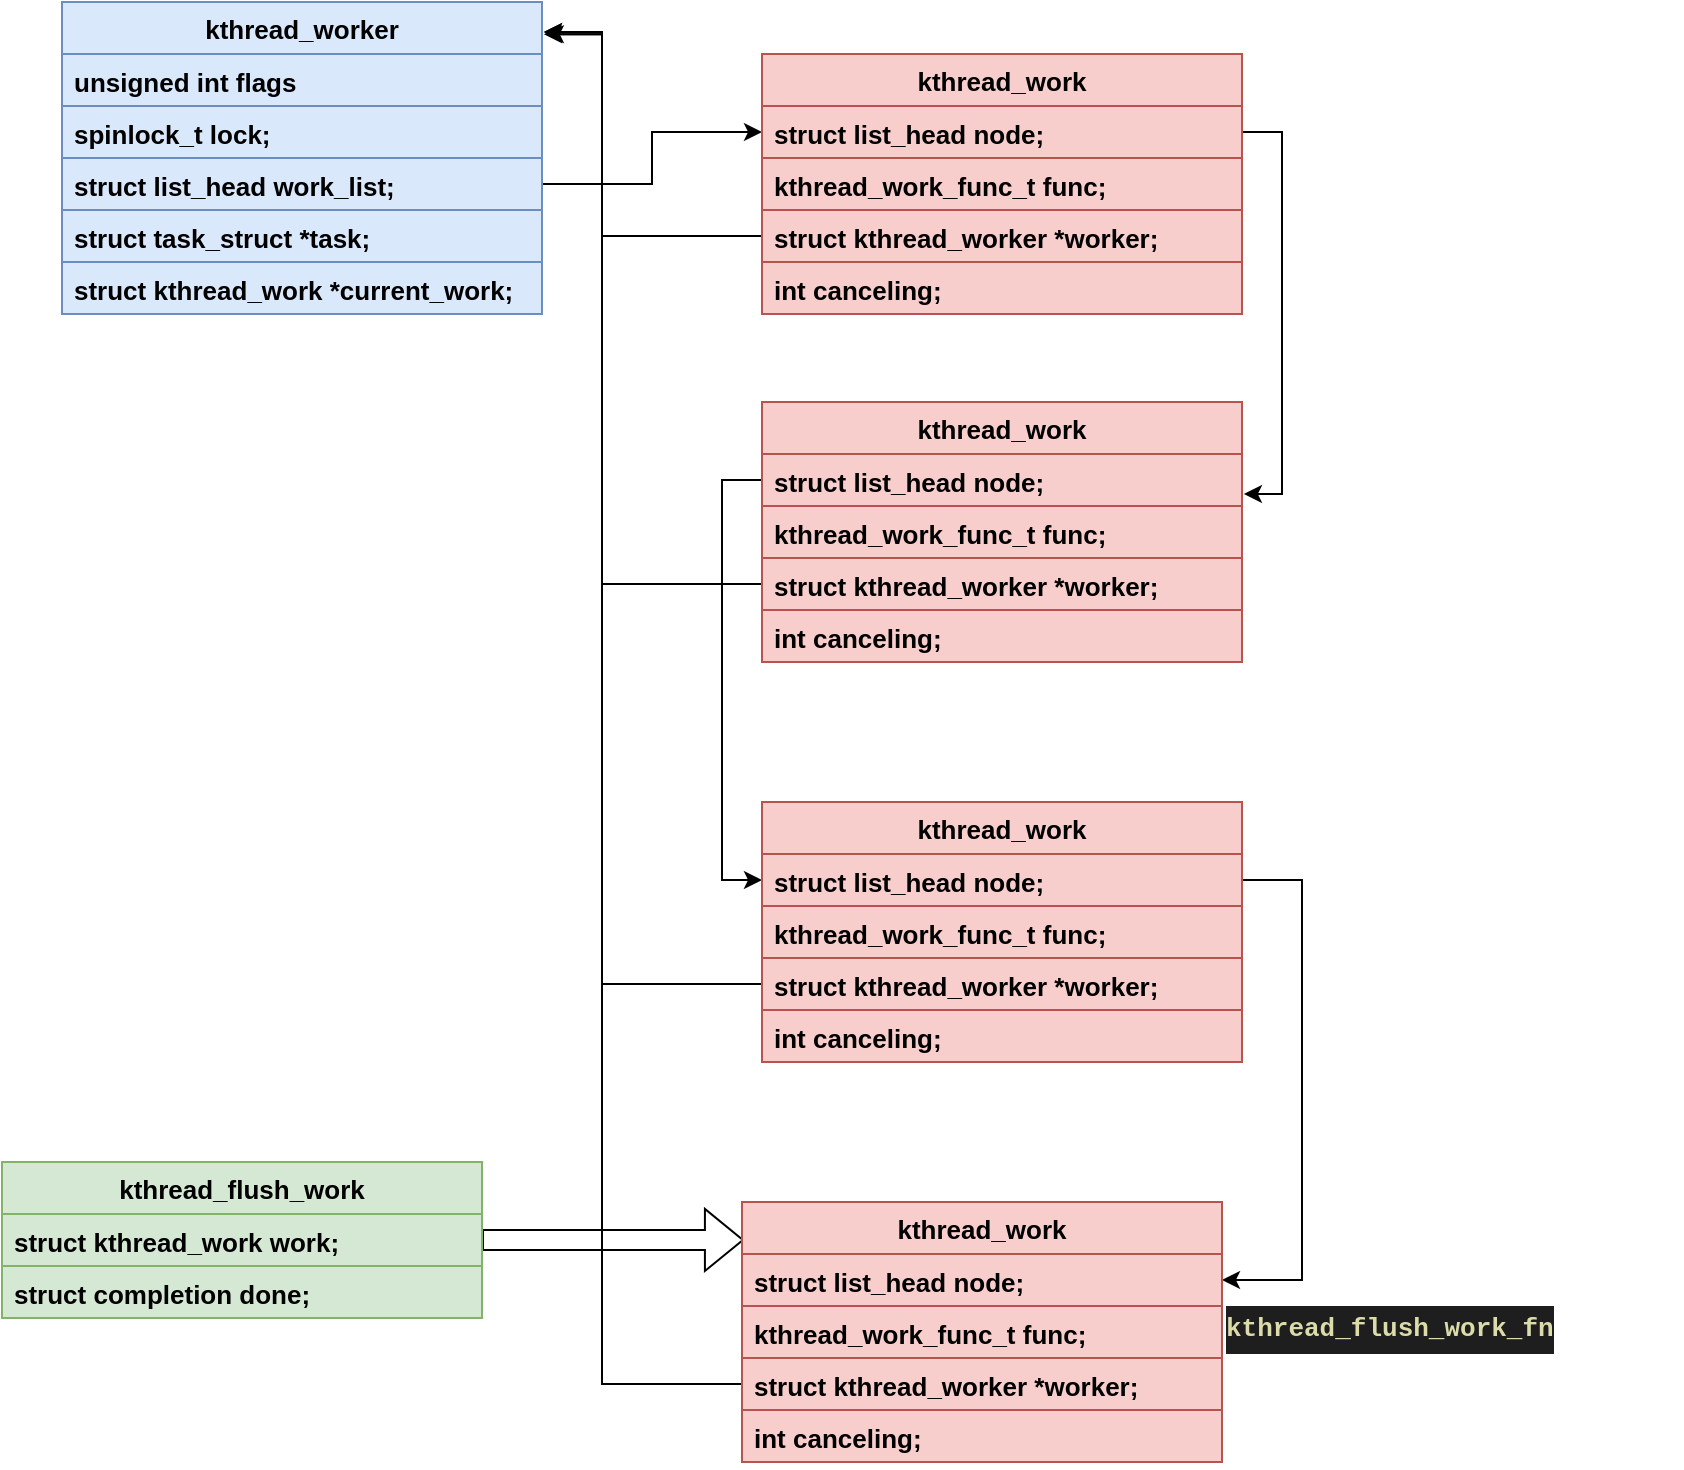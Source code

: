 <mxfile version="13.2.4" type="device"><diagram id="aaPSuhskbH6O6yr1fjew" name="第 1 页"><mxGraphModel dx="1215" dy="783" grid="1" gridSize="10" guides="1" tooltips="1" connect="1" arrows="1" fold="1" page="1" pageScale="1" pageWidth="2339" pageHeight="3300" math="0" shadow="0"><root><mxCell id="0"/><mxCell id="1" parent="0"/><mxCell id="u03FASq9qHrSOMCyQ5qB-24" style="edgeStyle=orthogonalEdgeStyle;rounded=0;orthogonalLoop=1;jettySize=auto;html=1;entryX=0;entryY=0.5;entryDx=0;entryDy=0;fontStyle=1;fontSize=13;" edge="1" parent="1" source="u03FASq9qHrSOMCyQ5qB-10" target="u03FASq9qHrSOMCyQ5qB-14"><mxGeometry relative="1" as="geometry"/></mxCell><mxCell id="u03FASq9qHrSOMCyQ5qB-31" style="edgeStyle=orthogonalEdgeStyle;rounded=0;orthogonalLoop=1;jettySize=auto;html=1;entryX=1.004;entryY=0.769;entryDx=0;entryDy=0;entryPerimeter=0;fontStyle=1;fontSize=13;" edge="1" parent="1" source="u03FASq9qHrSOMCyQ5qB-14" target="u03FASq9qHrSOMCyQ5qB-20"><mxGeometry relative="1" as="geometry"><Array as="points"><mxPoint x="1030" y="245"/><mxPoint x="1030" y="426"/></Array></mxGeometry></mxCell><mxCell id="u03FASq9qHrSOMCyQ5qB-32" style="edgeStyle=orthogonalEdgeStyle;rounded=0;orthogonalLoop=1;jettySize=auto;html=1;entryX=0;entryY=0.5;entryDx=0;entryDy=0;fontStyle=1;fontSize=13;" edge="1" parent="1" source="u03FASq9qHrSOMCyQ5qB-20" target="u03FASq9qHrSOMCyQ5qB-27"><mxGeometry relative="1" as="geometry"/></mxCell><mxCell id="u03FASq9qHrSOMCyQ5qB-46" style="edgeStyle=orthogonalEdgeStyle;rounded=0;orthogonalLoop=1;jettySize=auto;html=1;entryX=1;entryY=0.5;entryDx=0;entryDy=0;fontStyle=1;fontSize=13;" edge="1" parent="1" source="u03FASq9qHrSOMCyQ5qB-27" target="u03FASq9qHrSOMCyQ5qB-41"><mxGeometry relative="1" as="geometry"><Array as="points"><mxPoint x="1040" y="619"/><mxPoint x="1040" y="819"/></Array></mxGeometry></mxCell><mxCell id="u03FASq9qHrSOMCyQ5qB-47" style="edgeStyle=orthogonalEdgeStyle;rounded=0;orthogonalLoop=1;jettySize=auto;html=1;entryX=0.004;entryY=0.146;entryDx=0;entryDy=0;entryPerimeter=0;shape=flexArrow;fontStyle=1;fontSize=13;" edge="1" parent="1" source="u03FASq9qHrSOMCyQ5qB-34" target="u03FASq9qHrSOMCyQ5qB-40"><mxGeometry relative="1" as="geometry"/></mxCell><mxCell id="u03FASq9qHrSOMCyQ5qB-48" value="&lt;div style=&quot;color: rgb(212, 212, 212); background-color: rgb(30, 30, 30); font-family: consolas, &amp;quot;courier new&amp;quot;, monospace; font-size: 13px; line-height: 24px;&quot;&gt;&lt;div style=&quot;font-size: 13px;&quot;&gt;&lt;span style=&quot;color: rgb(220, 220, 170); font-size: 13px;&quot;&gt;kthread_flush_work_fn&lt;/span&gt;&lt;/div&gt;&lt;/div&gt;" style="text;whiteSpace=wrap;html=1;fontStyle=1;fontSize=13;" vertex="1" parent="1"><mxGeometry x="1000" y="825" width="230" height="40" as="geometry"/></mxCell><mxCell id="u03FASq9qHrSOMCyQ5qB-49" style="edgeStyle=orthogonalEdgeStyle;rounded=0;orthogonalLoop=1;jettySize=auto;html=1;entryX=1.008;entryY=0.103;entryDx=0;entryDy=0;entryPerimeter=0;fontSize=13;" edge="1" parent="1" source="u03FASq9qHrSOMCyQ5qB-16" target="u03FASq9qHrSOMCyQ5qB-7"><mxGeometry relative="1" as="geometry"><Array as="points"><mxPoint x="690" y="297"/><mxPoint x="690" y="196"/></Array></mxGeometry></mxCell><mxCell id="u03FASq9qHrSOMCyQ5qB-50" style="edgeStyle=orthogonalEdgeStyle;rounded=0;orthogonalLoop=1;jettySize=auto;html=1;entryX=1.004;entryY=0.096;entryDx=0;entryDy=0;entryPerimeter=0;fontSize=13;" edge="1" parent="1" source="u03FASq9qHrSOMCyQ5qB-22" target="u03FASq9qHrSOMCyQ5qB-7"><mxGeometry relative="1" as="geometry"><Array as="points"><mxPoint x="690" y="471"/><mxPoint x="690" y="195"/></Array></mxGeometry></mxCell><mxCell id="u03FASq9qHrSOMCyQ5qB-51" style="edgeStyle=orthogonalEdgeStyle;rounded=0;orthogonalLoop=1;jettySize=auto;html=1;entryX=1.004;entryY=0.103;entryDx=0;entryDy=0;entryPerimeter=0;fontSize=13;" edge="1" parent="1" source="u03FASq9qHrSOMCyQ5qB-29" target="u03FASq9qHrSOMCyQ5qB-7"><mxGeometry relative="1" as="geometry"><Array as="points"><mxPoint x="690" y="671"/><mxPoint x="690" y="196"/></Array></mxGeometry></mxCell><mxCell id="u03FASq9qHrSOMCyQ5qB-52" style="edgeStyle=orthogonalEdgeStyle;rounded=0;orthogonalLoop=1;jettySize=auto;html=1;entryX=1.004;entryY=0.096;entryDx=0;entryDy=0;entryPerimeter=0;fontSize=13;" edge="1" parent="1" source="u03FASq9qHrSOMCyQ5qB-43" target="u03FASq9qHrSOMCyQ5qB-7"><mxGeometry relative="1" as="geometry"><Array as="points"><mxPoint x="690" y="871"/><mxPoint x="690" y="195"/></Array></mxGeometry></mxCell><mxCell id="u03FASq9qHrSOMCyQ5qB-7" value="kthread_worker" style="swimlane;fontStyle=1;childLayout=stackLayout;horizontal=1;startSize=26;fillColor=#dae8fc;horizontalStack=0;resizeParent=1;resizeParentMax=0;resizeLast=0;collapsible=1;marginBottom=0;fontSize=13;strokeColor=#6c8ebf;" vertex="1" parent="1"><mxGeometry x="420" y="180" width="240" height="156" as="geometry"/></mxCell><mxCell id="u03FASq9qHrSOMCyQ5qB-8" value="unsigned int&#9;&#9;flags" style="text;strokeColor=#6c8ebf;fillColor=#dae8fc;align=left;verticalAlign=top;spacingLeft=4;spacingRight=4;overflow=hidden;rotatable=0;points=[[0,0.5],[1,0.5]];portConstraint=eastwest;fontStyle=1;fontSize=13;" vertex="1" parent="u03FASq9qHrSOMCyQ5qB-7"><mxGeometry y="26" width="240" height="26" as="geometry"/></mxCell><mxCell id="u03FASq9qHrSOMCyQ5qB-9" value="spinlock_t&#9;&#9;lock;" style="text;strokeColor=#6c8ebf;fillColor=#dae8fc;align=left;verticalAlign=top;spacingLeft=4;spacingRight=4;overflow=hidden;rotatable=0;points=[[0,0.5],[1,0.5]];portConstraint=eastwest;fontStyle=1;fontSize=13;" vertex="1" parent="u03FASq9qHrSOMCyQ5qB-7"><mxGeometry y="52" width="240" height="26" as="geometry"/></mxCell><mxCell id="u03FASq9qHrSOMCyQ5qB-10" value="struct list_head&#9;work_list;" style="text;strokeColor=#6c8ebf;fillColor=#dae8fc;align=left;verticalAlign=top;spacingLeft=4;spacingRight=4;overflow=hidden;rotatable=0;points=[[0,0.5],[1,0.5]];portConstraint=eastwest;fontStyle=1;fontSize=13;" vertex="1" parent="u03FASq9qHrSOMCyQ5qB-7"><mxGeometry y="78" width="240" height="26" as="geometry"/></mxCell><mxCell id="u03FASq9qHrSOMCyQ5qB-11" value="struct task_struct&#9;*task;" style="text;strokeColor=#6c8ebf;fillColor=#dae8fc;align=left;verticalAlign=top;spacingLeft=4;spacingRight=4;overflow=hidden;rotatable=0;points=[[0,0.5],[1,0.5]];portConstraint=eastwest;fontStyle=1;fontSize=13;" vertex="1" parent="u03FASq9qHrSOMCyQ5qB-7"><mxGeometry y="104" width="240" height="26" as="geometry"/></mxCell><mxCell id="u03FASq9qHrSOMCyQ5qB-12" value="struct kthread_work&#9;*current_work;" style="text;strokeColor=#6c8ebf;fillColor=#dae8fc;align=left;verticalAlign=top;spacingLeft=4;spacingRight=4;overflow=hidden;rotatable=0;points=[[0,0.5],[1,0.5]];portConstraint=eastwest;fontStyle=1;fontSize=13;" vertex="1" parent="u03FASq9qHrSOMCyQ5qB-7"><mxGeometry y="130" width="240" height="26" as="geometry"/></mxCell><mxCell id="u03FASq9qHrSOMCyQ5qB-13" value="kthread_work" style="swimlane;fontStyle=1;childLayout=stackLayout;horizontal=1;startSize=26;fillColor=#f8cecc;horizontalStack=0;resizeParent=1;resizeParentMax=0;resizeLast=0;collapsible=1;marginBottom=0;fontSize=13;strokeColor=#b85450;" vertex="1" parent="1"><mxGeometry x="770" y="206" width="240" height="130" as="geometry"/></mxCell><mxCell id="u03FASq9qHrSOMCyQ5qB-14" value="struct list_head&#9;node;" style="text;strokeColor=#b85450;fillColor=#f8cecc;align=left;verticalAlign=top;spacingLeft=4;spacingRight=4;overflow=hidden;rotatable=0;points=[[0,0.5],[1,0.5]];portConstraint=eastwest;fontStyle=1;fontSize=13;" vertex="1" parent="u03FASq9qHrSOMCyQ5qB-13"><mxGeometry y="26" width="240" height="26" as="geometry"/></mxCell><mxCell id="u03FASq9qHrSOMCyQ5qB-15" value="kthread_work_func_t&#9;func;" style="text;strokeColor=#b85450;fillColor=#f8cecc;align=left;verticalAlign=top;spacingLeft=4;spacingRight=4;overflow=hidden;rotatable=0;points=[[0,0.5],[1,0.5]];portConstraint=eastwest;fontStyle=1;fontSize=13;" vertex="1" parent="u03FASq9qHrSOMCyQ5qB-13"><mxGeometry y="52" width="240" height="26" as="geometry"/></mxCell><mxCell id="u03FASq9qHrSOMCyQ5qB-16" value="struct kthread_worker&#9;*worker;" style="text;strokeColor=#b85450;fillColor=#f8cecc;align=left;verticalAlign=top;spacingLeft=4;spacingRight=4;overflow=hidden;rotatable=0;points=[[0,0.5],[1,0.5]];portConstraint=eastwest;fontStyle=1;fontSize=13;" vertex="1" parent="u03FASq9qHrSOMCyQ5qB-13"><mxGeometry y="78" width="240" height="26" as="geometry"/></mxCell><mxCell id="u03FASq9qHrSOMCyQ5qB-17" value="int&#9;&#9;&#9;canceling;" style="text;strokeColor=#b85450;fillColor=#f8cecc;align=left;verticalAlign=top;spacingLeft=4;spacingRight=4;overflow=hidden;rotatable=0;points=[[0,0.5],[1,0.5]];portConstraint=eastwest;fontStyle=1;fontSize=13;" vertex="1" parent="u03FASq9qHrSOMCyQ5qB-13"><mxGeometry y="104" width="240" height="26" as="geometry"/></mxCell><mxCell id="u03FASq9qHrSOMCyQ5qB-19" value="kthread_work" style="swimlane;fontStyle=1;childLayout=stackLayout;horizontal=1;startSize=26;fillColor=#f8cecc;horizontalStack=0;resizeParent=1;resizeParentMax=0;resizeLast=0;collapsible=1;marginBottom=0;fontSize=13;strokeColor=#b85450;" vertex="1" parent="1"><mxGeometry x="770" y="380" width="240" height="130" as="geometry"/></mxCell><mxCell id="u03FASq9qHrSOMCyQ5qB-20" value="struct list_head&#9;node;" style="text;strokeColor=#b85450;fillColor=#f8cecc;align=left;verticalAlign=top;spacingLeft=4;spacingRight=4;overflow=hidden;rotatable=0;points=[[0,0.5],[1,0.5]];portConstraint=eastwest;fontStyle=1;fontSize=13;" vertex="1" parent="u03FASq9qHrSOMCyQ5qB-19"><mxGeometry y="26" width="240" height="26" as="geometry"/></mxCell><mxCell id="u03FASq9qHrSOMCyQ5qB-21" value="kthread_work_func_t&#9;func;" style="text;strokeColor=#b85450;fillColor=#f8cecc;align=left;verticalAlign=top;spacingLeft=4;spacingRight=4;overflow=hidden;rotatable=0;points=[[0,0.5],[1,0.5]];portConstraint=eastwest;fontStyle=1;fontSize=13;" vertex="1" parent="u03FASq9qHrSOMCyQ5qB-19"><mxGeometry y="52" width="240" height="26" as="geometry"/></mxCell><mxCell id="u03FASq9qHrSOMCyQ5qB-22" value="struct kthread_worker&#9;*worker;" style="text;strokeColor=#b85450;fillColor=#f8cecc;align=left;verticalAlign=top;spacingLeft=4;spacingRight=4;overflow=hidden;rotatable=0;points=[[0,0.5],[1,0.5]];portConstraint=eastwest;fontStyle=1;fontSize=13;" vertex="1" parent="u03FASq9qHrSOMCyQ5qB-19"><mxGeometry y="78" width="240" height="26" as="geometry"/></mxCell><mxCell id="u03FASq9qHrSOMCyQ5qB-23" value="int&#9;&#9;&#9;canceling;" style="text;strokeColor=#b85450;fillColor=#f8cecc;align=left;verticalAlign=top;spacingLeft=4;spacingRight=4;overflow=hidden;rotatable=0;points=[[0,0.5],[1,0.5]];portConstraint=eastwest;fontStyle=1;fontSize=13;" vertex="1" parent="u03FASq9qHrSOMCyQ5qB-19"><mxGeometry y="104" width="240" height="26" as="geometry"/></mxCell><mxCell id="u03FASq9qHrSOMCyQ5qB-26" value="kthread_work" style="swimlane;fontStyle=1;childLayout=stackLayout;horizontal=1;startSize=26;fillColor=#f8cecc;horizontalStack=0;resizeParent=1;resizeParentMax=0;resizeLast=0;collapsible=1;marginBottom=0;fontSize=13;strokeColor=#b85450;" vertex="1" parent="1"><mxGeometry x="770" y="580" width="240" height="130" as="geometry"/></mxCell><mxCell id="u03FASq9qHrSOMCyQ5qB-27" value="struct list_head&#9;node;" style="text;strokeColor=#b85450;fillColor=#f8cecc;align=left;verticalAlign=top;spacingLeft=4;spacingRight=4;overflow=hidden;rotatable=0;points=[[0,0.5],[1,0.5]];portConstraint=eastwest;fontStyle=1;fontSize=13;" vertex="1" parent="u03FASq9qHrSOMCyQ5qB-26"><mxGeometry y="26" width="240" height="26" as="geometry"/></mxCell><mxCell id="u03FASq9qHrSOMCyQ5qB-28" value="kthread_work_func_t&#9;func;" style="text;strokeColor=#b85450;fillColor=#f8cecc;align=left;verticalAlign=top;spacingLeft=4;spacingRight=4;overflow=hidden;rotatable=0;points=[[0,0.5],[1,0.5]];portConstraint=eastwest;fontStyle=1;fontSize=13;" vertex="1" parent="u03FASq9qHrSOMCyQ5qB-26"><mxGeometry y="52" width="240" height="26" as="geometry"/></mxCell><mxCell id="u03FASq9qHrSOMCyQ5qB-29" value="struct kthread_worker&#9;*worker;" style="text;strokeColor=#b85450;fillColor=#f8cecc;align=left;verticalAlign=top;spacingLeft=4;spacingRight=4;overflow=hidden;rotatable=0;points=[[0,0.5],[1,0.5]];portConstraint=eastwest;fontStyle=1;fontSize=13;" vertex="1" parent="u03FASq9qHrSOMCyQ5qB-26"><mxGeometry y="78" width="240" height="26" as="geometry"/></mxCell><mxCell id="u03FASq9qHrSOMCyQ5qB-30" value="int&#9;&#9;&#9;canceling;" style="text;strokeColor=#b85450;fillColor=#f8cecc;align=left;verticalAlign=top;spacingLeft=4;spacingRight=4;overflow=hidden;rotatable=0;points=[[0,0.5],[1,0.5]];portConstraint=eastwest;fontStyle=1;fontSize=13;" vertex="1" parent="u03FASq9qHrSOMCyQ5qB-26"><mxGeometry y="104" width="240" height="26" as="geometry"/></mxCell><mxCell id="u03FASq9qHrSOMCyQ5qB-40" value="kthread_work" style="swimlane;fontStyle=1;childLayout=stackLayout;horizontal=1;startSize=26;fillColor=#f8cecc;horizontalStack=0;resizeParent=1;resizeParentMax=0;resizeLast=0;collapsible=1;marginBottom=0;fontSize=13;strokeColor=#b85450;" vertex="1" parent="1"><mxGeometry x="760" y="780" width="240" height="130" as="geometry"/></mxCell><mxCell id="u03FASq9qHrSOMCyQ5qB-41" value="struct list_head&#9;node;" style="text;strokeColor=#b85450;fillColor=#f8cecc;align=left;verticalAlign=top;spacingLeft=4;spacingRight=4;overflow=hidden;rotatable=0;points=[[0,0.5],[1,0.5]];portConstraint=eastwest;fontStyle=1;fontSize=13;" vertex="1" parent="u03FASq9qHrSOMCyQ5qB-40"><mxGeometry y="26" width="240" height="26" as="geometry"/></mxCell><mxCell id="u03FASq9qHrSOMCyQ5qB-42" value="kthread_work_func_t&#9;func;" style="text;strokeColor=#b85450;fillColor=#f8cecc;align=left;verticalAlign=top;spacingLeft=4;spacingRight=4;overflow=hidden;rotatable=0;points=[[0,0.5],[1,0.5]];portConstraint=eastwest;fontStyle=1;fontSize=13;" vertex="1" parent="u03FASq9qHrSOMCyQ5qB-40"><mxGeometry y="52" width="240" height="26" as="geometry"/></mxCell><mxCell id="u03FASq9qHrSOMCyQ5qB-43" value="struct kthread_worker&#9;*worker;" style="text;strokeColor=#b85450;fillColor=#f8cecc;align=left;verticalAlign=top;spacingLeft=4;spacingRight=4;overflow=hidden;rotatable=0;points=[[0,0.5],[1,0.5]];portConstraint=eastwest;fontStyle=1;fontSize=13;" vertex="1" parent="u03FASq9qHrSOMCyQ5qB-40"><mxGeometry y="78" width="240" height="26" as="geometry"/></mxCell><mxCell id="u03FASq9qHrSOMCyQ5qB-44" value="int&#9;&#9;&#9;canceling;" style="text;strokeColor=#b85450;fillColor=#f8cecc;align=left;verticalAlign=top;spacingLeft=4;spacingRight=4;overflow=hidden;rotatable=0;points=[[0,0.5],[1,0.5]];portConstraint=eastwest;fontStyle=1;fontSize=13;" vertex="1" parent="u03FASq9qHrSOMCyQ5qB-40"><mxGeometry y="104" width="240" height="26" as="geometry"/></mxCell><mxCell id="u03FASq9qHrSOMCyQ5qB-33" value="kthread_flush_work" style="swimlane;fontStyle=1;childLayout=stackLayout;horizontal=1;startSize=26;fillColor=#d5e8d4;horizontalStack=0;resizeParent=1;resizeParentMax=0;resizeLast=0;collapsible=1;marginBottom=0;fontSize=13;strokeColor=#82b366;" vertex="1" parent="1"><mxGeometry x="390" y="760" width="240" height="78" as="geometry"/></mxCell><mxCell id="u03FASq9qHrSOMCyQ5qB-34" value="struct kthread_work&#9;work;" style="text;strokeColor=#82b366;fillColor=#d5e8d4;align=left;verticalAlign=top;spacingLeft=4;spacingRight=4;overflow=hidden;rotatable=0;points=[[0,0.5],[1,0.5]];portConstraint=eastwest;fontStyle=1;fontSize=13;" vertex="1" parent="u03FASq9qHrSOMCyQ5qB-33"><mxGeometry y="26" width="240" height="26" as="geometry"/></mxCell><mxCell id="u03FASq9qHrSOMCyQ5qB-35" value="struct completion&#9;done;" style="text;strokeColor=#82b366;fillColor=#d5e8d4;align=left;verticalAlign=top;spacingLeft=4;spacingRight=4;overflow=hidden;rotatable=0;points=[[0,0.5],[1,0.5]];portConstraint=eastwest;fontStyle=1;fontSize=13;" vertex="1" parent="u03FASq9qHrSOMCyQ5qB-33"><mxGeometry y="52" width="240" height="26" as="geometry"/></mxCell></root></mxGraphModel></diagram></mxfile>